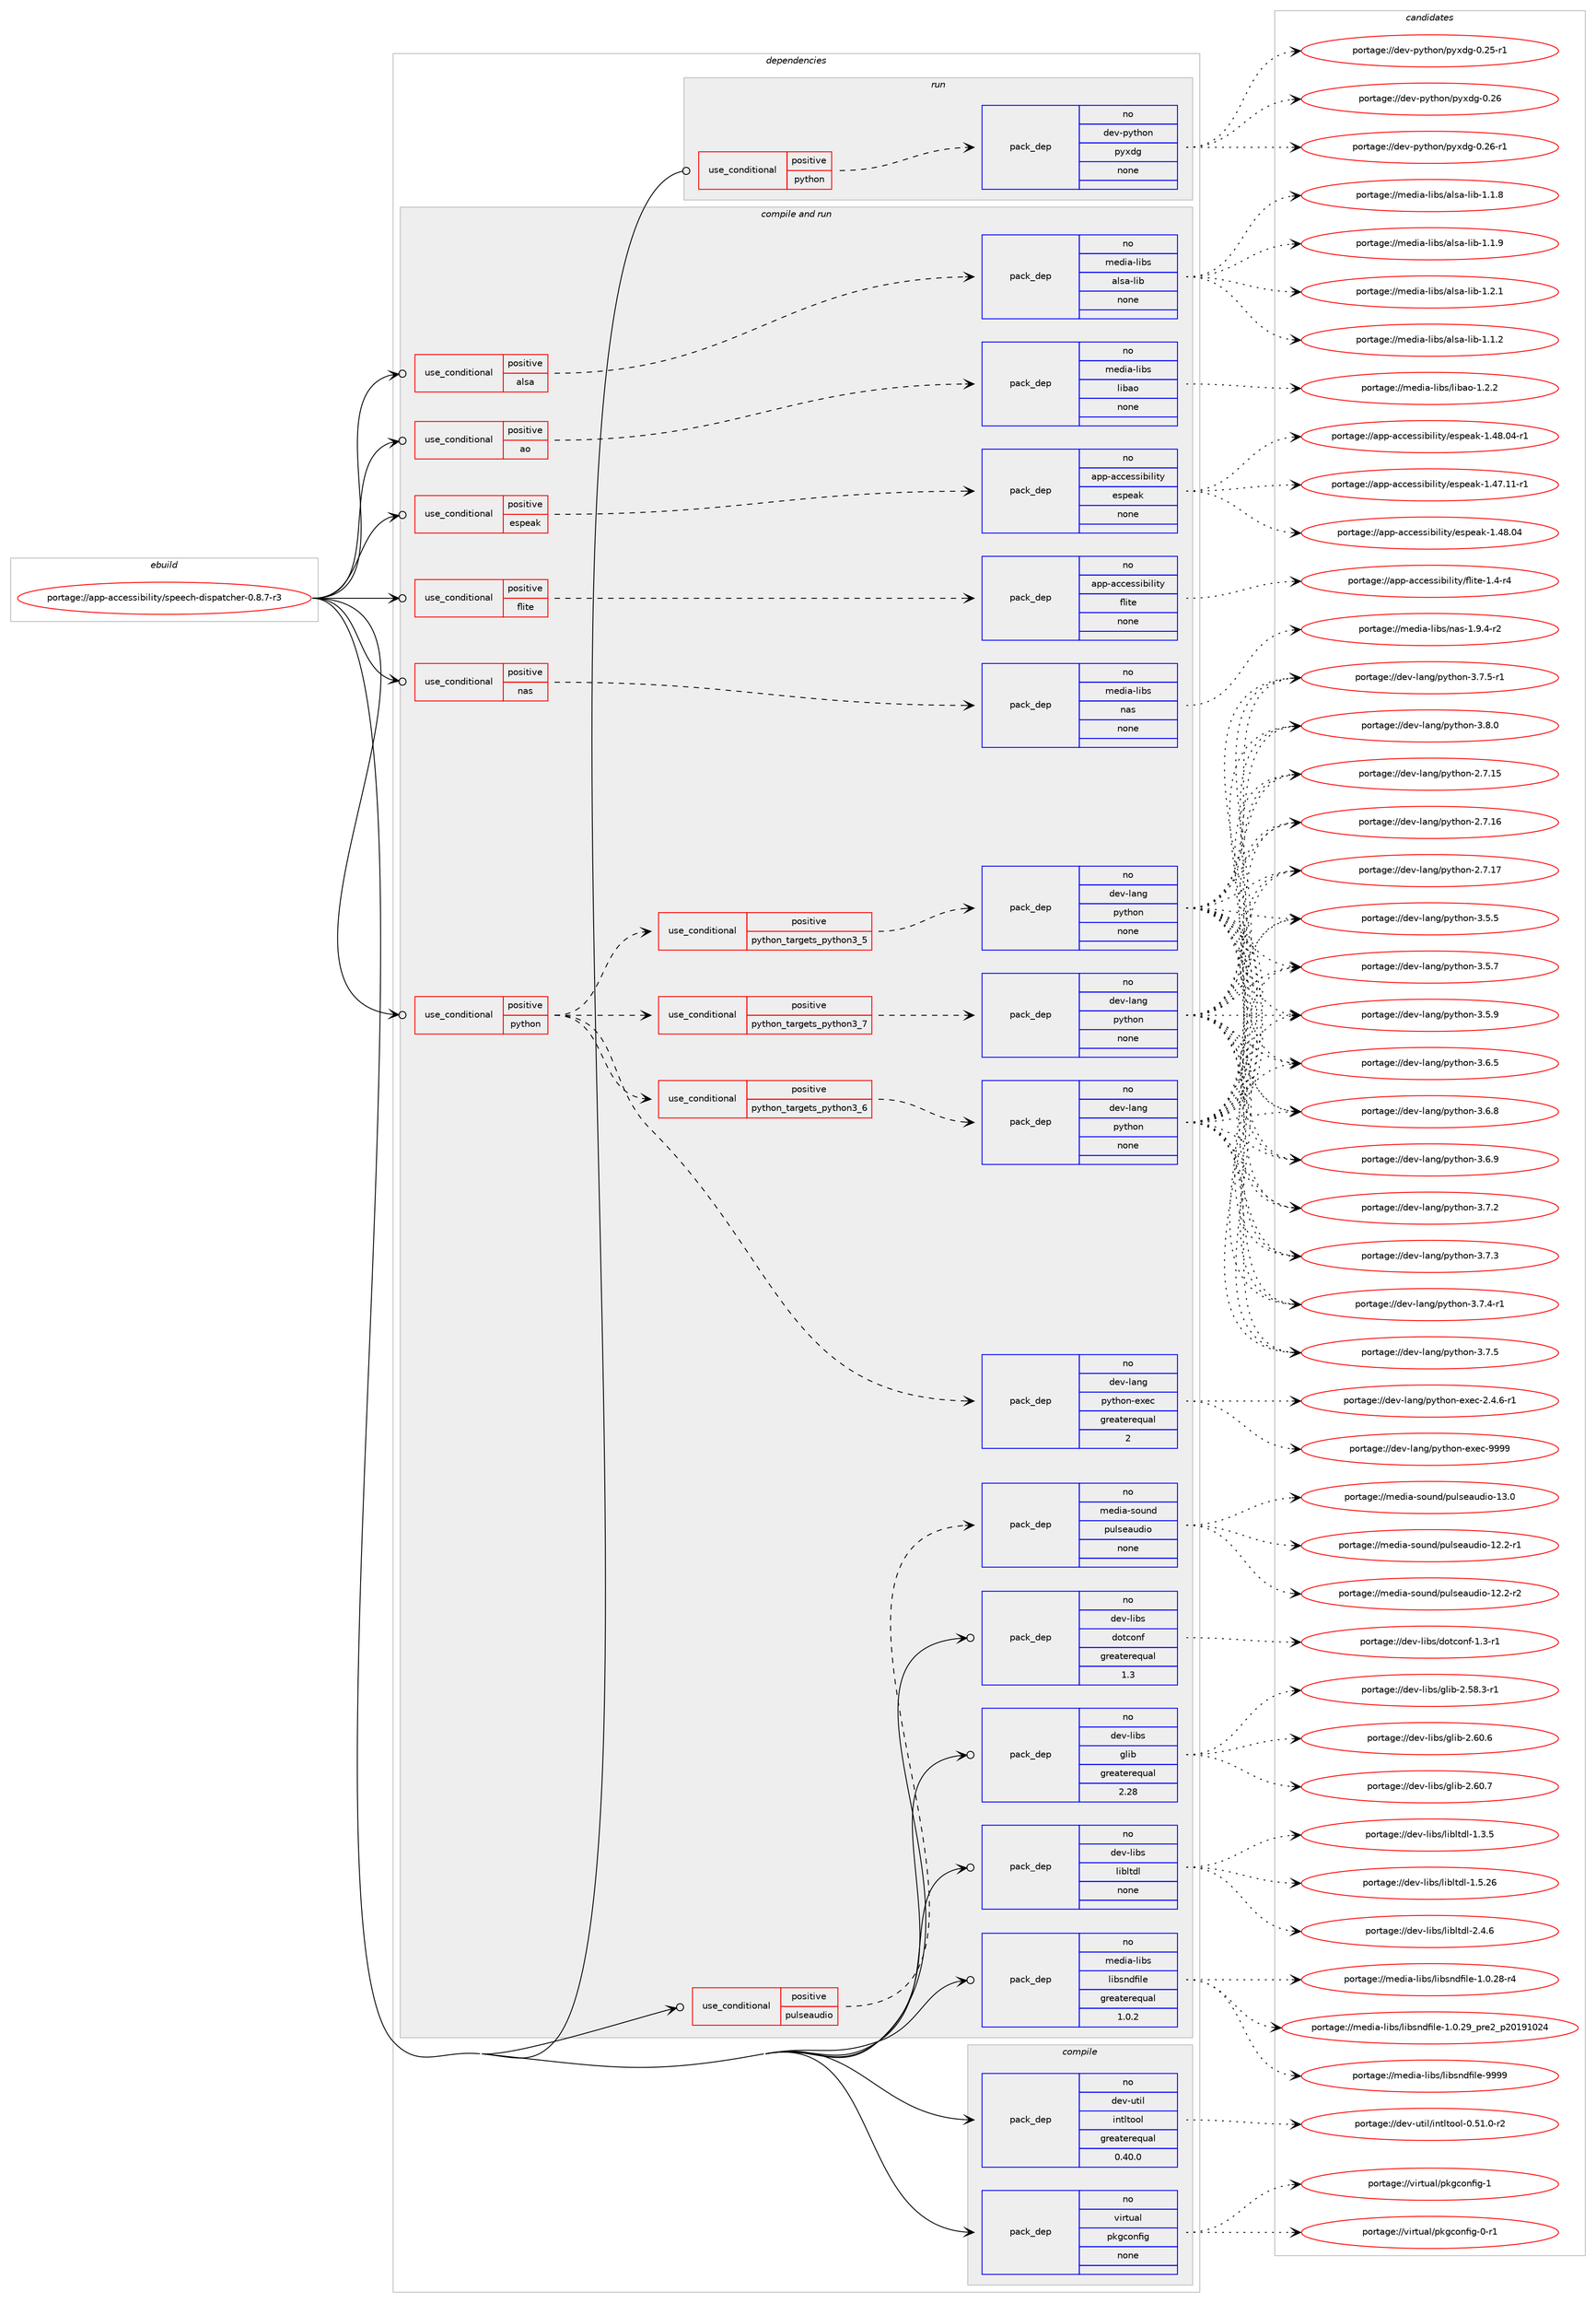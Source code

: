digraph prolog {

# *************
# Graph options
# *************

newrank=true;
concentrate=true;
compound=true;
graph [rankdir=LR,fontname=Helvetica,fontsize=10,ranksep=1.5];#, ranksep=2.5, nodesep=0.2];
edge  [arrowhead=vee];
node  [fontname=Helvetica,fontsize=10];

# **********
# The ebuild
# **********

subgraph cluster_leftcol {
color=gray;
rank=same;
label=<<i>ebuild</i>>;
id [label="portage://app-accessibility/speech-dispatcher-0.8.7-r3", color=red, width=4, href="../app-accessibility/speech-dispatcher-0.8.7-r3.svg"];
}

# ****************
# The dependencies
# ****************

subgraph cluster_midcol {
color=gray;
label=<<i>dependencies</i>>;
subgraph cluster_compile {
fillcolor="#eeeeee";
style=filled;
label=<<i>compile</i>>;
subgraph pack457 {
dependency563 [label=<<TABLE BORDER="0" CELLBORDER="1" CELLSPACING="0" CELLPADDING="4" WIDTH="220"><TR><TD ROWSPAN="6" CELLPADDING="30">pack_dep</TD></TR><TR><TD WIDTH="110">no</TD></TR><TR><TD>dev-util</TD></TR><TR><TD>intltool</TD></TR><TR><TD>greaterequal</TD></TR><TR><TD>0.40.0</TD></TR></TABLE>>, shape=none, color=blue];
}
id:e -> dependency563:w [weight=20,style="solid",arrowhead="vee"];
subgraph pack458 {
dependency564 [label=<<TABLE BORDER="0" CELLBORDER="1" CELLSPACING="0" CELLPADDING="4" WIDTH="220"><TR><TD ROWSPAN="6" CELLPADDING="30">pack_dep</TD></TR><TR><TD WIDTH="110">no</TD></TR><TR><TD>virtual</TD></TR><TR><TD>pkgconfig</TD></TR><TR><TD>none</TD></TR><TR><TD></TD></TR></TABLE>>, shape=none, color=blue];
}
id:e -> dependency564:w [weight=20,style="solid",arrowhead="vee"];
}
subgraph cluster_compileandrun {
fillcolor="#eeeeee";
style=filled;
label=<<i>compile and run</i>>;
subgraph cond99 {
dependency565 [label=<<TABLE BORDER="0" CELLBORDER="1" CELLSPACING="0" CELLPADDING="4"><TR><TD ROWSPAN="3" CELLPADDING="10">use_conditional</TD></TR><TR><TD>positive</TD></TR><TR><TD>alsa</TD></TR></TABLE>>, shape=none, color=red];
subgraph pack459 {
dependency566 [label=<<TABLE BORDER="0" CELLBORDER="1" CELLSPACING="0" CELLPADDING="4" WIDTH="220"><TR><TD ROWSPAN="6" CELLPADDING="30">pack_dep</TD></TR><TR><TD WIDTH="110">no</TD></TR><TR><TD>media-libs</TD></TR><TR><TD>alsa-lib</TD></TR><TR><TD>none</TD></TR><TR><TD></TD></TR></TABLE>>, shape=none, color=blue];
}
dependency565:e -> dependency566:w [weight=20,style="dashed",arrowhead="vee"];
}
id:e -> dependency565:w [weight=20,style="solid",arrowhead="odotvee"];
subgraph cond100 {
dependency567 [label=<<TABLE BORDER="0" CELLBORDER="1" CELLSPACING="0" CELLPADDING="4"><TR><TD ROWSPAN="3" CELLPADDING="10">use_conditional</TD></TR><TR><TD>positive</TD></TR><TR><TD>ao</TD></TR></TABLE>>, shape=none, color=red];
subgraph pack460 {
dependency568 [label=<<TABLE BORDER="0" CELLBORDER="1" CELLSPACING="0" CELLPADDING="4" WIDTH="220"><TR><TD ROWSPAN="6" CELLPADDING="30">pack_dep</TD></TR><TR><TD WIDTH="110">no</TD></TR><TR><TD>media-libs</TD></TR><TR><TD>libao</TD></TR><TR><TD>none</TD></TR><TR><TD></TD></TR></TABLE>>, shape=none, color=blue];
}
dependency567:e -> dependency568:w [weight=20,style="dashed",arrowhead="vee"];
}
id:e -> dependency567:w [weight=20,style="solid",arrowhead="odotvee"];
subgraph cond101 {
dependency569 [label=<<TABLE BORDER="0" CELLBORDER="1" CELLSPACING="0" CELLPADDING="4"><TR><TD ROWSPAN="3" CELLPADDING="10">use_conditional</TD></TR><TR><TD>positive</TD></TR><TR><TD>espeak</TD></TR></TABLE>>, shape=none, color=red];
subgraph pack461 {
dependency570 [label=<<TABLE BORDER="0" CELLBORDER="1" CELLSPACING="0" CELLPADDING="4" WIDTH="220"><TR><TD ROWSPAN="6" CELLPADDING="30">pack_dep</TD></TR><TR><TD WIDTH="110">no</TD></TR><TR><TD>app-accessibility</TD></TR><TR><TD>espeak</TD></TR><TR><TD>none</TD></TR><TR><TD></TD></TR></TABLE>>, shape=none, color=blue];
}
dependency569:e -> dependency570:w [weight=20,style="dashed",arrowhead="vee"];
}
id:e -> dependency569:w [weight=20,style="solid",arrowhead="odotvee"];
subgraph cond102 {
dependency571 [label=<<TABLE BORDER="0" CELLBORDER="1" CELLSPACING="0" CELLPADDING="4"><TR><TD ROWSPAN="3" CELLPADDING="10">use_conditional</TD></TR><TR><TD>positive</TD></TR><TR><TD>flite</TD></TR></TABLE>>, shape=none, color=red];
subgraph pack462 {
dependency572 [label=<<TABLE BORDER="0" CELLBORDER="1" CELLSPACING="0" CELLPADDING="4" WIDTH="220"><TR><TD ROWSPAN="6" CELLPADDING="30">pack_dep</TD></TR><TR><TD WIDTH="110">no</TD></TR><TR><TD>app-accessibility</TD></TR><TR><TD>flite</TD></TR><TR><TD>none</TD></TR><TR><TD></TD></TR></TABLE>>, shape=none, color=blue];
}
dependency571:e -> dependency572:w [weight=20,style="dashed",arrowhead="vee"];
}
id:e -> dependency571:w [weight=20,style="solid",arrowhead="odotvee"];
subgraph cond103 {
dependency573 [label=<<TABLE BORDER="0" CELLBORDER="1" CELLSPACING="0" CELLPADDING="4"><TR><TD ROWSPAN="3" CELLPADDING="10">use_conditional</TD></TR><TR><TD>positive</TD></TR><TR><TD>nas</TD></TR></TABLE>>, shape=none, color=red];
subgraph pack463 {
dependency574 [label=<<TABLE BORDER="0" CELLBORDER="1" CELLSPACING="0" CELLPADDING="4" WIDTH="220"><TR><TD ROWSPAN="6" CELLPADDING="30">pack_dep</TD></TR><TR><TD WIDTH="110">no</TD></TR><TR><TD>media-libs</TD></TR><TR><TD>nas</TD></TR><TR><TD>none</TD></TR><TR><TD></TD></TR></TABLE>>, shape=none, color=blue];
}
dependency573:e -> dependency574:w [weight=20,style="dashed",arrowhead="vee"];
}
id:e -> dependency573:w [weight=20,style="solid",arrowhead="odotvee"];
subgraph cond104 {
dependency575 [label=<<TABLE BORDER="0" CELLBORDER="1" CELLSPACING="0" CELLPADDING="4"><TR><TD ROWSPAN="3" CELLPADDING="10">use_conditional</TD></TR><TR><TD>positive</TD></TR><TR><TD>pulseaudio</TD></TR></TABLE>>, shape=none, color=red];
subgraph pack464 {
dependency576 [label=<<TABLE BORDER="0" CELLBORDER="1" CELLSPACING="0" CELLPADDING="4" WIDTH="220"><TR><TD ROWSPAN="6" CELLPADDING="30">pack_dep</TD></TR><TR><TD WIDTH="110">no</TD></TR><TR><TD>media-sound</TD></TR><TR><TD>pulseaudio</TD></TR><TR><TD>none</TD></TR><TR><TD></TD></TR></TABLE>>, shape=none, color=blue];
}
dependency575:e -> dependency576:w [weight=20,style="dashed",arrowhead="vee"];
}
id:e -> dependency575:w [weight=20,style="solid",arrowhead="odotvee"];
subgraph cond105 {
dependency577 [label=<<TABLE BORDER="0" CELLBORDER="1" CELLSPACING="0" CELLPADDING="4"><TR><TD ROWSPAN="3" CELLPADDING="10">use_conditional</TD></TR><TR><TD>positive</TD></TR><TR><TD>python</TD></TR></TABLE>>, shape=none, color=red];
subgraph cond106 {
dependency578 [label=<<TABLE BORDER="0" CELLBORDER="1" CELLSPACING="0" CELLPADDING="4"><TR><TD ROWSPAN="3" CELLPADDING="10">use_conditional</TD></TR><TR><TD>positive</TD></TR><TR><TD>python_targets_python3_5</TD></TR></TABLE>>, shape=none, color=red];
subgraph pack465 {
dependency579 [label=<<TABLE BORDER="0" CELLBORDER="1" CELLSPACING="0" CELLPADDING="4" WIDTH="220"><TR><TD ROWSPAN="6" CELLPADDING="30">pack_dep</TD></TR><TR><TD WIDTH="110">no</TD></TR><TR><TD>dev-lang</TD></TR><TR><TD>python</TD></TR><TR><TD>none</TD></TR><TR><TD></TD></TR></TABLE>>, shape=none, color=blue];
}
dependency578:e -> dependency579:w [weight=20,style="dashed",arrowhead="vee"];
}
dependency577:e -> dependency578:w [weight=20,style="dashed",arrowhead="vee"];
subgraph cond107 {
dependency580 [label=<<TABLE BORDER="0" CELLBORDER="1" CELLSPACING="0" CELLPADDING="4"><TR><TD ROWSPAN="3" CELLPADDING="10">use_conditional</TD></TR><TR><TD>positive</TD></TR><TR><TD>python_targets_python3_6</TD></TR></TABLE>>, shape=none, color=red];
subgraph pack466 {
dependency581 [label=<<TABLE BORDER="0" CELLBORDER="1" CELLSPACING="0" CELLPADDING="4" WIDTH="220"><TR><TD ROWSPAN="6" CELLPADDING="30">pack_dep</TD></TR><TR><TD WIDTH="110">no</TD></TR><TR><TD>dev-lang</TD></TR><TR><TD>python</TD></TR><TR><TD>none</TD></TR><TR><TD></TD></TR></TABLE>>, shape=none, color=blue];
}
dependency580:e -> dependency581:w [weight=20,style="dashed",arrowhead="vee"];
}
dependency577:e -> dependency580:w [weight=20,style="dashed",arrowhead="vee"];
subgraph cond108 {
dependency582 [label=<<TABLE BORDER="0" CELLBORDER="1" CELLSPACING="0" CELLPADDING="4"><TR><TD ROWSPAN="3" CELLPADDING="10">use_conditional</TD></TR><TR><TD>positive</TD></TR><TR><TD>python_targets_python3_7</TD></TR></TABLE>>, shape=none, color=red];
subgraph pack467 {
dependency583 [label=<<TABLE BORDER="0" CELLBORDER="1" CELLSPACING="0" CELLPADDING="4" WIDTH="220"><TR><TD ROWSPAN="6" CELLPADDING="30">pack_dep</TD></TR><TR><TD WIDTH="110">no</TD></TR><TR><TD>dev-lang</TD></TR><TR><TD>python</TD></TR><TR><TD>none</TD></TR><TR><TD></TD></TR></TABLE>>, shape=none, color=blue];
}
dependency582:e -> dependency583:w [weight=20,style="dashed",arrowhead="vee"];
}
dependency577:e -> dependency582:w [weight=20,style="dashed",arrowhead="vee"];
subgraph pack468 {
dependency584 [label=<<TABLE BORDER="0" CELLBORDER="1" CELLSPACING="0" CELLPADDING="4" WIDTH="220"><TR><TD ROWSPAN="6" CELLPADDING="30">pack_dep</TD></TR><TR><TD WIDTH="110">no</TD></TR><TR><TD>dev-lang</TD></TR><TR><TD>python-exec</TD></TR><TR><TD>greaterequal</TD></TR><TR><TD>2</TD></TR></TABLE>>, shape=none, color=blue];
}
dependency577:e -> dependency584:w [weight=20,style="dashed",arrowhead="vee"];
}
id:e -> dependency577:w [weight=20,style="solid",arrowhead="odotvee"];
subgraph pack469 {
dependency585 [label=<<TABLE BORDER="0" CELLBORDER="1" CELLSPACING="0" CELLPADDING="4" WIDTH="220"><TR><TD ROWSPAN="6" CELLPADDING="30">pack_dep</TD></TR><TR><TD WIDTH="110">no</TD></TR><TR><TD>dev-libs</TD></TR><TR><TD>dotconf</TD></TR><TR><TD>greaterequal</TD></TR><TR><TD>1.3</TD></TR></TABLE>>, shape=none, color=blue];
}
id:e -> dependency585:w [weight=20,style="solid",arrowhead="odotvee"];
subgraph pack470 {
dependency586 [label=<<TABLE BORDER="0" CELLBORDER="1" CELLSPACING="0" CELLPADDING="4" WIDTH="220"><TR><TD ROWSPAN="6" CELLPADDING="30">pack_dep</TD></TR><TR><TD WIDTH="110">no</TD></TR><TR><TD>dev-libs</TD></TR><TR><TD>glib</TD></TR><TR><TD>greaterequal</TD></TR><TR><TD>2.28</TD></TR></TABLE>>, shape=none, color=blue];
}
id:e -> dependency586:w [weight=20,style="solid",arrowhead="odotvee"];
subgraph pack471 {
dependency587 [label=<<TABLE BORDER="0" CELLBORDER="1" CELLSPACING="0" CELLPADDING="4" WIDTH="220"><TR><TD ROWSPAN="6" CELLPADDING="30">pack_dep</TD></TR><TR><TD WIDTH="110">no</TD></TR><TR><TD>dev-libs</TD></TR><TR><TD>libltdl</TD></TR><TR><TD>none</TD></TR><TR><TD></TD></TR></TABLE>>, shape=none, color=blue];
}
id:e -> dependency587:w [weight=20,style="solid",arrowhead="odotvee"];
subgraph pack472 {
dependency588 [label=<<TABLE BORDER="0" CELLBORDER="1" CELLSPACING="0" CELLPADDING="4" WIDTH="220"><TR><TD ROWSPAN="6" CELLPADDING="30">pack_dep</TD></TR><TR><TD WIDTH="110">no</TD></TR><TR><TD>media-libs</TD></TR><TR><TD>libsndfile</TD></TR><TR><TD>greaterequal</TD></TR><TR><TD>1.0.2</TD></TR></TABLE>>, shape=none, color=blue];
}
id:e -> dependency588:w [weight=20,style="solid",arrowhead="odotvee"];
}
subgraph cluster_run {
fillcolor="#eeeeee";
style=filled;
label=<<i>run</i>>;
subgraph cond109 {
dependency589 [label=<<TABLE BORDER="0" CELLBORDER="1" CELLSPACING="0" CELLPADDING="4"><TR><TD ROWSPAN="3" CELLPADDING="10">use_conditional</TD></TR><TR><TD>positive</TD></TR><TR><TD>python</TD></TR></TABLE>>, shape=none, color=red];
subgraph pack473 {
dependency590 [label=<<TABLE BORDER="0" CELLBORDER="1" CELLSPACING="0" CELLPADDING="4" WIDTH="220"><TR><TD ROWSPAN="6" CELLPADDING="30">pack_dep</TD></TR><TR><TD WIDTH="110">no</TD></TR><TR><TD>dev-python</TD></TR><TR><TD>pyxdg</TD></TR><TR><TD>none</TD></TR><TR><TD></TD></TR></TABLE>>, shape=none, color=blue];
}
dependency589:e -> dependency590:w [weight=20,style="dashed",arrowhead="vee"];
}
id:e -> dependency589:w [weight=20,style="solid",arrowhead="odot"];
}
}

# **************
# The candidates
# **************

subgraph cluster_choices {
rank=same;
color=gray;
label=<<i>candidates</i>>;

subgraph choice457 {
color=black;
nodesep=1;
choiceportage1001011184511711610510847105110116108116111111108454846534946484511450 [label="portage://dev-util/intltool-0.51.0-r2", color=red, width=4,href="../dev-util/intltool-0.51.0-r2.svg"];
dependency563:e -> choiceportage1001011184511711610510847105110116108116111111108454846534946484511450:w [style=dotted,weight="100"];
}
subgraph choice458 {
color=black;
nodesep=1;
choiceportage11810511411611797108471121071039911111010210510345484511449 [label="portage://virtual/pkgconfig-0-r1", color=red, width=4,href="../virtual/pkgconfig-0-r1.svg"];
choiceportage1181051141161179710847112107103991111101021051034549 [label="portage://virtual/pkgconfig-1", color=red, width=4,href="../virtual/pkgconfig-1.svg"];
dependency564:e -> choiceportage11810511411611797108471121071039911111010210510345484511449:w [style=dotted,weight="100"];
dependency564:e -> choiceportage1181051141161179710847112107103991111101021051034549:w [style=dotted,weight="100"];
}
subgraph choice459 {
color=black;
nodesep=1;
choiceportage1091011001059745108105981154797108115974510810598454946494650 [label="portage://media-libs/alsa-lib-1.1.2", color=red, width=4,href="../media-libs/alsa-lib-1.1.2.svg"];
choiceportage1091011001059745108105981154797108115974510810598454946494656 [label="portage://media-libs/alsa-lib-1.1.8", color=red, width=4,href="../media-libs/alsa-lib-1.1.8.svg"];
choiceportage1091011001059745108105981154797108115974510810598454946494657 [label="portage://media-libs/alsa-lib-1.1.9", color=red, width=4,href="../media-libs/alsa-lib-1.1.9.svg"];
choiceportage1091011001059745108105981154797108115974510810598454946504649 [label="portage://media-libs/alsa-lib-1.2.1", color=red, width=4,href="../media-libs/alsa-lib-1.2.1.svg"];
dependency566:e -> choiceportage1091011001059745108105981154797108115974510810598454946494650:w [style=dotted,weight="100"];
dependency566:e -> choiceportage1091011001059745108105981154797108115974510810598454946494656:w [style=dotted,weight="100"];
dependency566:e -> choiceportage1091011001059745108105981154797108115974510810598454946494657:w [style=dotted,weight="100"];
dependency566:e -> choiceportage1091011001059745108105981154797108115974510810598454946504649:w [style=dotted,weight="100"];
}
subgraph choice460 {
color=black;
nodesep=1;
choiceportage109101100105974510810598115471081059897111454946504650 [label="portage://media-libs/libao-1.2.2", color=red, width=4,href="../media-libs/libao-1.2.2.svg"];
dependency568:e -> choiceportage109101100105974510810598115471081059897111454946504650:w [style=dotted,weight="100"];
}
subgraph choice461 {
color=black;
nodesep=1;
choiceportage971121124597999910111511510598105108105116121471011151121019710745494652554649494511449 [label="portage://app-accessibility/espeak-1.47.11-r1", color=red, width=4,href="../app-accessibility/espeak-1.47.11-r1.svg"];
choiceportage97112112459799991011151151059810510810511612147101115112101971074549465256464852 [label="portage://app-accessibility/espeak-1.48.04", color=red, width=4,href="../app-accessibility/espeak-1.48.04.svg"];
choiceportage971121124597999910111511510598105108105116121471011151121019710745494652564648524511449 [label="portage://app-accessibility/espeak-1.48.04-r1", color=red, width=4,href="../app-accessibility/espeak-1.48.04-r1.svg"];
dependency570:e -> choiceportage971121124597999910111511510598105108105116121471011151121019710745494652554649494511449:w [style=dotted,weight="100"];
dependency570:e -> choiceportage97112112459799991011151151059810510810511612147101115112101971074549465256464852:w [style=dotted,weight="100"];
dependency570:e -> choiceportage971121124597999910111511510598105108105116121471011151121019710745494652564648524511449:w [style=dotted,weight="100"];
}
subgraph choice462 {
color=black;
nodesep=1;
choiceportage97112112459799991011151151059810510810511612147102108105116101454946524511452 [label="portage://app-accessibility/flite-1.4-r4", color=red, width=4,href="../app-accessibility/flite-1.4-r4.svg"];
dependency572:e -> choiceportage97112112459799991011151151059810510810511612147102108105116101454946524511452:w [style=dotted,weight="100"];
}
subgraph choice463 {
color=black;
nodesep=1;
choiceportage10910110010597451081059811547110971154549465746524511450 [label="portage://media-libs/nas-1.9.4-r2", color=red, width=4,href="../media-libs/nas-1.9.4-r2.svg"];
dependency574:e -> choiceportage10910110010597451081059811547110971154549465746524511450:w [style=dotted,weight="100"];
}
subgraph choice464 {
color=black;
nodesep=1;
choiceportage1091011001059745115111117110100471121171081151019711710010511145495046504511449 [label="portage://media-sound/pulseaudio-12.2-r1", color=red, width=4,href="../media-sound/pulseaudio-12.2-r1.svg"];
choiceportage1091011001059745115111117110100471121171081151019711710010511145495046504511450 [label="portage://media-sound/pulseaudio-12.2-r2", color=red, width=4,href="../media-sound/pulseaudio-12.2-r2.svg"];
choiceportage109101100105974511511111711010047112117108115101971171001051114549514648 [label="portage://media-sound/pulseaudio-13.0", color=red, width=4,href="../media-sound/pulseaudio-13.0.svg"];
dependency576:e -> choiceportage1091011001059745115111117110100471121171081151019711710010511145495046504511449:w [style=dotted,weight="100"];
dependency576:e -> choiceportage1091011001059745115111117110100471121171081151019711710010511145495046504511450:w [style=dotted,weight="100"];
dependency576:e -> choiceportage109101100105974511511111711010047112117108115101971171001051114549514648:w [style=dotted,weight="100"];
}
subgraph choice465 {
color=black;
nodesep=1;
choiceportage10010111845108971101034711212111610411111045504655464953 [label="portage://dev-lang/python-2.7.15", color=red, width=4,href="../dev-lang/python-2.7.15.svg"];
choiceportage10010111845108971101034711212111610411111045504655464954 [label="portage://dev-lang/python-2.7.16", color=red, width=4,href="../dev-lang/python-2.7.16.svg"];
choiceportage10010111845108971101034711212111610411111045504655464955 [label="portage://dev-lang/python-2.7.17", color=red, width=4,href="../dev-lang/python-2.7.17.svg"];
choiceportage100101118451089711010347112121116104111110455146534653 [label="portage://dev-lang/python-3.5.5", color=red, width=4,href="../dev-lang/python-3.5.5.svg"];
choiceportage100101118451089711010347112121116104111110455146534655 [label="portage://dev-lang/python-3.5.7", color=red, width=4,href="../dev-lang/python-3.5.7.svg"];
choiceportage100101118451089711010347112121116104111110455146534657 [label="portage://dev-lang/python-3.5.9", color=red, width=4,href="../dev-lang/python-3.5.9.svg"];
choiceportage100101118451089711010347112121116104111110455146544653 [label="portage://dev-lang/python-3.6.5", color=red, width=4,href="../dev-lang/python-3.6.5.svg"];
choiceportage100101118451089711010347112121116104111110455146544656 [label="portage://dev-lang/python-3.6.8", color=red, width=4,href="../dev-lang/python-3.6.8.svg"];
choiceportage100101118451089711010347112121116104111110455146544657 [label="portage://dev-lang/python-3.6.9", color=red, width=4,href="../dev-lang/python-3.6.9.svg"];
choiceportage100101118451089711010347112121116104111110455146554650 [label="portage://dev-lang/python-3.7.2", color=red, width=4,href="../dev-lang/python-3.7.2.svg"];
choiceportage100101118451089711010347112121116104111110455146554651 [label="portage://dev-lang/python-3.7.3", color=red, width=4,href="../dev-lang/python-3.7.3.svg"];
choiceportage1001011184510897110103471121211161041111104551465546524511449 [label="portage://dev-lang/python-3.7.4-r1", color=red, width=4,href="../dev-lang/python-3.7.4-r1.svg"];
choiceportage100101118451089711010347112121116104111110455146554653 [label="portage://dev-lang/python-3.7.5", color=red, width=4,href="../dev-lang/python-3.7.5.svg"];
choiceportage1001011184510897110103471121211161041111104551465546534511449 [label="portage://dev-lang/python-3.7.5-r1", color=red, width=4,href="../dev-lang/python-3.7.5-r1.svg"];
choiceportage100101118451089711010347112121116104111110455146564648 [label="portage://dev-lang/python-3.8.0", color=red, width=4,href="../dev-lang/python-3.8.0.svg"];
dependency579:e -> choiceportage10010111845108971101034711212111610411111045504655464953:w [style=dotted,weight="100"];
dependency579:e -> choiceportage10010111845108971101034711212111610411111045504655464954:w [style=dotted,weight="100"];
dependency579:e -> choiceportage10010111845108971101034711212111610411111045504655464955:w [style=dotted,weight="100"];
dependency579:e -> choiceportage100101118451089711010347112121116104111110455146534653:w [style=dotted,weight="100"];
dependency579:e -> choiceportage100101118451089711010347112121116104111110455146534655:w [style=dotted,weight="100"];
dependency579:e -> choiceportage100101118451089711010347112121116104111110455146534657:w [style=dotted,weight="100"];
dependency579:e -> choiceportage100101118451089711010347112121116104111110455146544653:w [style=dotted,weight="100"];
dependency579:e -> choiceportage100101118451089711010347112121116104111110455146544656:w [style=dotted,weight="100"];
dependency579:e -> choiceportage100101118451089711010347112121116104111110455146544657:w [style=dotted,weight="100"];
dependency579:e -> choiceportage100101118451089711010347112121116104111110455146554650:w [style=dotted,weight="100"];
dependency579:e -> choiceportage100101118451089711010347112121116104111110455146554651:w [style=dotted,weight="100"];
dependency579:e -> choiceportage1001011184510897110103471121211161041111104551465546524511449:w [style=dotted,weight="100"];
dependency579:e -> choiceportage100101118451089711010347112121116104111110455146554653:w [style=dotted,weight="100"];
dependency579:e -> choiceportage1001011184510897110103471121211161041111104551465546534511449:w [style=dotted,weight="100"];
dependency579:e -> choiceportage100101118451089711010347112121116104111110455146564648:w [style=dotted,weight="100"];
}
subgraph choice466 {
color=black;
nodesep=1;
choiceportage10010111845108971101034711212111610411111045504655464953 [label="portage://dev-lang/python-2.7.15", color=red, width=4,href="../dev-lang/python-2.7.15.svg"];
choiceportage10010111845108971101034711212111610411111045504655464954 [label="portage://dev-lang/python-2.7.16", color=red, width=4,href="../dev-lang/python-2.7.16.svg"];
choiceportage10010111845108971101034711212111610411111045504655464955 [label="portage://dev-lang/python-2.7.17", color=red, width=4,href="../dev-lang/python-2.7.17.svg"];
choiceportage100101118451089711010347112121116104111110455146534653 [label="portage://dev-lang/python-3.5.5", color=red, width=4,href="../dev-lang/python-3.5.5.svg"];
choiceportage100101118451089711010347112121116104111110455146534655 [label="portage://dev-lang/python-3.5.7", color=red, width=4,href="../dev-lang/python-3.5.7.svg"];
choiceportage100101118451089711010347112121116104111110455146534657 [label="portage://dev-lang/python-3.5.9", color=red, width=4,href="../dev-lang/python-3.5.9.svg"];
choiceportage100101118451089711010347112121116104111110455146544653 [label="portage://dev-lang/python-3.6.5", color=red, width=4,href="../dev-lang/python-3.6.5.svg"];
choiceportage100101118451089711010347112121116104111110455146544656 [label="portage://dev-lang/python-3.6.8", color=red, width=4,href="../dev-lang/python-3.6.8.svg"];
choiceportage100101118451089711010347112121116104111110455146544657 [label="portage://dev-lang/python-3.6.9", color=red, width=4,href="../dev-lang/python-3.6.9.svg"];
choiceportage100101118451089711010347112121116104111110455146554650 [label="portage://dev-lang/python-3.7.2", color=red, width=4,href="../dev-lang/python-3.7.2.svg"];
choiceportage100101118451089711010347112121116104111110455146554651 [label="portage://dev-lang/python-3.7.3", color=red, width=4,href="../dev-lang/python-3.7.3.svg"];
choiceportage1001011184510897110103471121211161041111104551465546524511449 [label="portage://dev-lang/python-3.7.4-r1", color=red, width=4,href="../dev-lang/python-3.7.4-r1.svg"];
choiceportage100101118451089711010347112121116104111110455146554653 [label="portage://dev-lang/python-3.7.5", color=red, width=4,href="../dev-lang/python-3.7.5.svg"];
choiceportage1001011184510897110103471121211161041111104551465546534511449 [label="portage://dev-lang/python-3.7.5-r1", color=red, width=4,href="../dev-lang/python-3.7.5-r1.svg"];
choiceportage100101118451089711010347112121116104111110455146564648 [label="portage://dev-lang/python-3.8.0", color=red, width=4,href="../dev-lang/python-3.8.0.svg"];
dependency581:e -> choiceportage10010111845108971101034711212111610411111045504655464953:w [style=dotted,weight="100"];
dependency581:e -> choiceportage10010111845108971101034711212111610411111045504655464954:w [style=dotted,weight="100"];
dependency581:e -> choiceportage10010111845108971101034711212111610411111045504655464955:w [style=dotted,weight="100"];
dependency581:e -> choiceportage100101118451089711010347112121116104111110455146534653:w [style=dotted,weight="100"];
dependency581:e -> choiceportage100101118451089711010347112121116104111110455146534655:w [style=dotted,weight="100"];
dependency581:e -> choiceportage100101118451089711010347112121116104111110455146534657:w [style=dotted,weight="100"];
dependency581:e -> choiceportage100101118451089711010347112121116104111110455146544653:w [style=dotted,weight="100"];
dependency581:e -> choiceportage100101118451089711010347112121116104111110455146544656:w [style=dotted,weight="100"];
dependency581:e -> choiceportage100101118451089711010347112121116104111110455146544657:w [style=dotted,weight="100"];
dependency581:e -> choiceportage100101118451089711010347112121116104111110455146554650:w [style=dotted,weight="100"];
dependency581:e -> choiceportage100101118451089711010347112121116104111110455146554651:w [style=dotted,weight="100"];
dependency581:e -> choiceportage1001011184510897110103471121211161041111104551465546524511449:w [style=dotted,weight="100"];
dependency581:e -> choiceportage100101118451089711010347112121116104111110455146554653:w [style=dotted,weight="100"];
dependency581:e -> choiceportage1001011184510897110103471121211161041111104551465546534511449:w [style=dotted,weight="100"];
dependency581:e -> choiceportage100101118451089711010347112121116104111110455146564648:w [style=dotted,weight="100"];
}
subgraph choice467 {
color=black;
nodesep=1;
choiceportage10010111845108971101034711212111610411111045504655464953 [label="portage://dev-lang/python-2.7.15", color=red, width=4,href="../dev-lang/python-2.7.15.svg"];
choiceportage10010111845108971101034711212111610411111045504655464954 [label="portage://dev-lang/python-2.7.16", color=red, width=4,href="../dev-lang/python-2.7.16.svg"];
choiceportage10010111845108971101034711212111610411111045504655464955 [label="portage://dev-lang/python-2.7.17", color=red, width=4,href="../dev-lang/python-2.7.17.svg"];
choiceportage100101118451089711010347112121116104111110455146534653 [label="portage://dev-lang/python-3.5.5", color=red, width=4,href="../dev-lang/python-3.5.5.svg"];
choiceportage100101118451089711010347112121116104111110455146534655 [label="portage://dev-lang/python-3.5.7", color=red, width=4,href="../dev-lang/python-3.5.7.svg"];
choiceportage100101118451089711010347112121116104111110455146534657 [label="portage://dev-lang/python-3.5.9", color=red, width=4,href="../dev-lang/python-3.5.9.svg"];
choiceportage100101118451089711010347112121116104111110455146544653 [label="portage://dev-lang/python-3.6.5", color=red, width=4,href="../dev-lang/python-3.6.5.svg"];
choiceportage100101118451089711010347112121116104111110455146544656 [label="portage://dev-lang/python-3.6.8", color=red, width=4,href="../dev-lang/python-3.6.8.svg"];
choiceportage100101118451089711010347112121116104111110455146544657 [label="portage://dev-lang/python-3.6.9", color=red, width=4,href="../dev-lang/python-3.6.9.svg"];
choiceportage100101118451089711010347112121116104111110455146554650 [label="portage://dev-lang/python-3.7.2", color=red, width=4,href="../dev-lang/python-3.7.2.svg"];
choiceportage100101118451089711010347112121116104111110455146554651 [label="portage://dev-lang/python-3.7.3", color=red, width=4,href="../dev-lang/python-3.7.3.svg"];
choiceportage1001011184510897110103471121211161041111104551465546524511449 [label="portage://dev-lang/python-3.7.4-r1", color=red, width=4,href="../dev-lang/python-3.7.4-r1.svg"];
choiceportage100101118451089711010347112121116104111110455146554653 [label="portage://dev-lang/python-3.7.5", color=red, width=4,href="../dev-lang/python-3.7.5.svg"];
choiceportage1001011184510897110103471121211161041111104551465546534511449 [label="portage://dev-lang/python-3.7.5-r1", color=red, width=4,href="../dev-lang/python-3.7.5-r1.svg"];
choiceportage100101118451089711010347112121116104111110455146564648 [label="portage://dev-lang/python-3.8.0", color=red, width=4,href="../dev-lang/python-3.8.0.svg"];
dependency583:e -> choiceportage10010111845108971101034711212111610411111045504655464953:w [style=dotted,weight="100"];
dependency583:e -> choiceportage10010111845108971101034711212111610411111045504655464954:w [style=dotted,weight="100"];
dependency583:e -> choiceportage10010111845108971101034711212111610411111045504655464955:w [style=dotted,weight="100"];
dependency583:e -> choiceportage100101118451089711010347112121116104111110455146534653:w [style=dotted,weight="100"];
dependency583:e -> choiceportage100101118451089711010347112121116104111110455146534655:w [style=dotted,weight="100"];
dependency583:e -> choiceportage100101118451089711010347112121116104111110455146534657:w [style=dotted,weight="100"];
dependency583:e -> choiceportage100101118451089711010347112121116104111110455146544653:w [style=dotted,weight="100"];
dependency583:e -> choiceportage100101118451089711010347112121116104111110455146544656:w [style=dotted,weight="100"];
dependency583:e -> choiceportage100101118451089711010347112121116104111110455146544657:w [style=dotted,weight="100"];
dependency583:e -> choiceportage100101118451089711010347112121116104111110455146554650:w [style=dotted,weight="100"];
dependency583:e -> choiceportage100101118451089711010347112121116104111110455146554651:w [style=dotted,weight="100"];
dependency583:e -> choiceportage1001011184510897110103471121211161041111104551465546524511449:w [style=dotted,weight="100"];
dependency583:e -> choiceportage100101118451089711010347112121116104111110455146554653:w [style=dotted,weight="100"];
dependency583:e -> choiceportage1001011184510897110103471121211161041111104551465546534511449:w [style=dotted,weight="100"];
dependency583:e -> choiceportage100101118451089711010347112121116104111110455146564648:w [style=dotted,weight="100"];
}
subgraph choice468 {
color=black;
nodesep=1;
choiceportage10010111845108971101034711212111610411111045101120101994550465246544511449 [label="portage://dev-lang/python-exec-2.4.6-r1", color=red, width=4,href="../dev-lang/python-exec-2.4.6-r1.svg"];
choiceportage10010111845108971101034711212111610411111045101120101994557575757 [label="portage://dev-lang/python-exec-9999", color=red, width=4,href="../dev-lang/python-exec-9999.svg"];
dependency584:e -> choiceportage10010111845108971101034711212111610411111045101120101994550465246544511449:w [style=dotted,weight="100"];
dependency584:e -> choiceportage10010111845108971101034711212111610411111045101120101994557575757:w [style=dotted,weight="100"];
}
subgraph choice469 {
color=black;
nodesep=1;
choiceportage10010111845108105981154710011111699111110102454946514511449 [label="portage://dev-libs/dotconf-1.3-r1", color=red, width=4,href="../dev-libs/dotconf-1.3-r1.svg"];
dependency585:e -> choiceportage10010111845108105981154710011111699111110102454946514511449:w [style=dotted,weight="100"];
}
subgraph choice470 {
color=black;
nodesep=1;
choiceportage10010111845108105981154710310810598455046535646514511449 [label="portage://dev-libs/glib-2.58.3-r1", color=red, width=4,href="../dev-libs/glib-2.58.3-r1.svg"];
choiceportage1001011184510810598115471031081059845504654484654 [label="portage://dev-libs/glib-2.60.6", color=red, width=4,href="../dev-libs/glib-2.60.6.svg"];
choiceportage1001011184510810598115471031081059845504654484655 [label="portage://dev-libs/glib-2.60.7", color=red, width=4,href="../dev-libs/glib-2.60.7.svg"];
dependency586:e -> choiceportage10010111845108105981154710310810598455046535646514511449:w [style=dotted,weight="100"];
dependency586:e -> choiceportage1001011184510810598115471031081059845504654484654:w [style=dotted,weight="100"];
dependency586:e -> choiceportage1001011184510810598115471031081059845504654484655:w [style=dotted,weight="100"];
}
subgraph choice471 {
color=black;
nodesep=1;
choiceportage10010111845108105981154710810598108116100108454946514653 [label="portage://dev-libs/libltdl-1.3.5", color=red, width=4,href="../dev-libs/libltdl-1.3.5.svg"];
choiceportage1001011184510810598115471081059810811610010845494653465054 [label="portage://dev-libs/libltdl-1.5.26", color=red, width=4,href="../dev-libs/libltdl-1.5.26.svg"];
choiceportage10010111845108105981154710810598108116100108455046524654 [label="portage://dev-libs/libltdl-2.4.6", color=red, width=4,href="../dev-libs/libltdl-2.4.6.svg"];
dependency587:e -> choiceportage10010111845108105981154710810598108116100108454946514653:w [style=dotted,weight="100"];
dependency587:e -> choiceportage1001011184510810598115471081059810811610010845494653465054:w [style=dotted,weight="100"];
dependency587:e -> choiceportage10010111845108105981154710810598108116100108455046524654:w [style=dotted,weight="100"];
}
subgraph choice472 {
color=black;
nodesep=1;
choiceportage1091011001059745108105981154710810598115110100102105108101454946484650564511452 [label="portage://media-libs/libsndfile-1.0.28-r4", color=red, width=4,href="../media-libs/libsndfile-1.0.28-r4.svg"];
choiceportage1091011001059745108105981154710810598115110100102105108101454946484650579511211410150951125048495749485052 [label="portage://media-libs/libsndfile-1.0.29_pre2_p20191024", color=red, width=4,href="../media-libs/libsndfile-1.0.29_pre2_p20191024.svg"];
choiceportage10910110010597451081059811547108105981151101001021051081014557575757 [label="portage://media-libs/libsndfile-9999", color=red, width=4,href="../media-libs/libsndfile-9999.svg"];
dependency588:e -> choiceportage1091011001059745108105981154710810598115110100102105108101454946484650564511452:w [style=dotted,weight="100"];
dependency588:e -> choiceportage1091011001059745108105981154710810598115110100102105108101454946484650579511211410150951125048495749485052:w [style=dotted,weight="100"];
dependency588:e -> choiceportage10910110010597451081059811547108105981151101001021051081014557575757:w [style=dotted,weight="100"];
}
subgraph choice473 {
color=black;
nodesep=1;
choiceportage100101118451121211161041111104711212112010010345484650534511449 [label="portage://dev-python/pyxdg-0.25-r1", color=red, width=4,href="../dev-python/pyxdg-0.25-r1.svg"];
choiceportage10010111845112121116104111110471121211201001034548465054 [label="portage://dev-python/pyxdg-0.26", color=red, width=4,href="../dev-python/pyxdg-0.26.svg"];
choiceportage100101118451121211161041111104711212112010010345484650544511449 [label="portage://dev-python/pyxdg-0.26-r1", color=red, width=4,href="../dev-python/pyxdg-0.26-r1.svg"];
dependency590:e -> choiceportage100101118451121211161041111104711212112010010345484650534511449:w [style=dotted,weight="100"];
dependency590:e -> choiceportage10010111845112121116104111110471121211201001034548465054:w [style=dotted,weight="100"];
dependency590:e -> choiceportage100101118451121211161041111104711212112010010345484650544511449:w [style=dotted,weight="100"];
}
}

}
